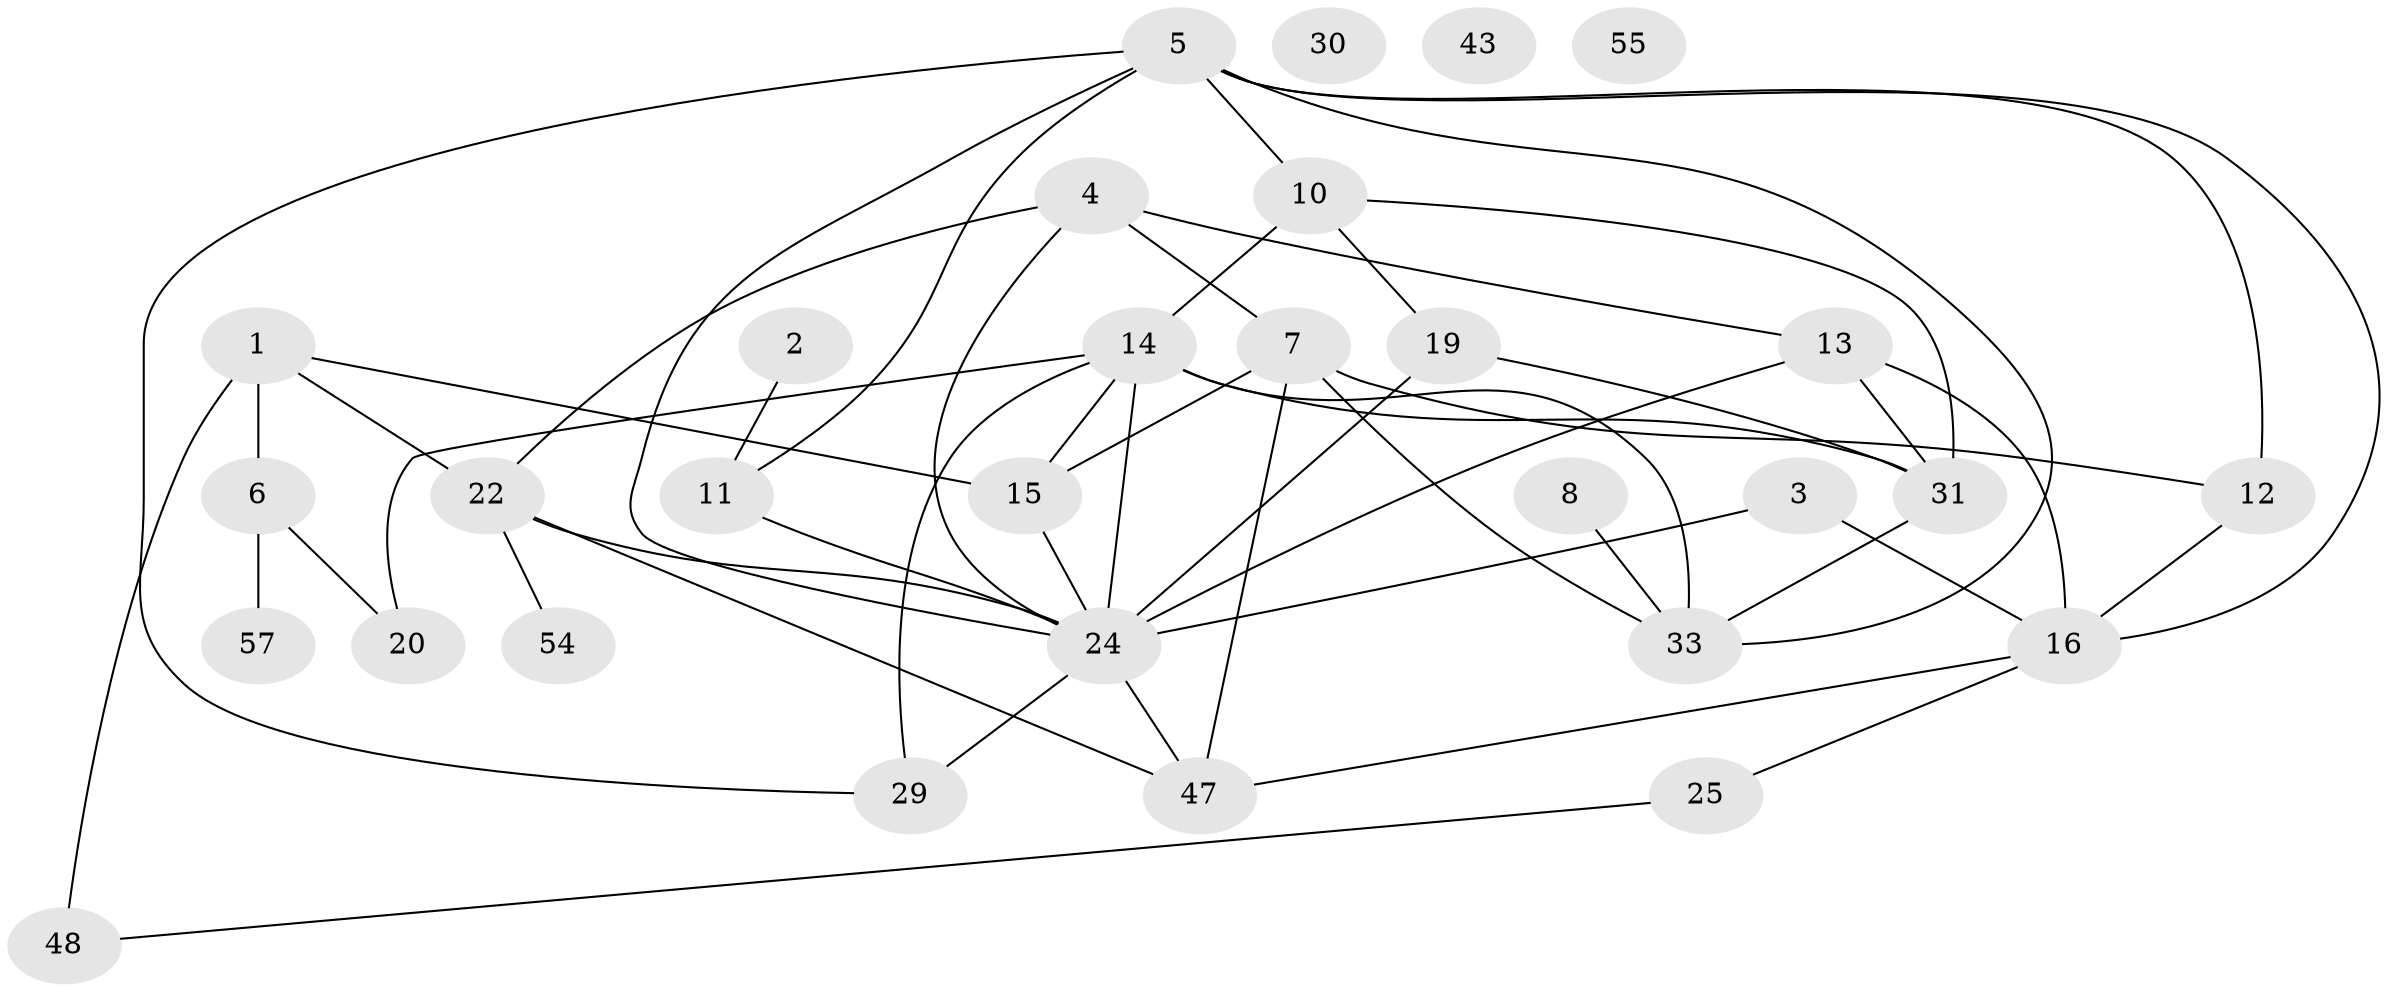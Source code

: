 // original degree distribution, {4: 0.18333333333333332, 2: 0.2, 3: 0.36666666666666664, 6: 0.06666666666666667, 1: 0.1, 5: 0.03333333333333333, 0: 0.05}
// Generated by graph-tools (version 1.1) at 2025/13/03/09/25 04:13:05]
// undirected, 30 vertices, 51 edges
graph export_dot {
graph [start="1"]
  node [color=gray90,style=filled];
  1 [super="+44+46"];
  2 [super="+58"];
  3 [super="+37"];
  4 [super="+28+35"];
  5 [super="+50+9+59+56"];
  6 [super="+18"];
  7 [super="+36+39"];
  8;
  10 [super="+52"];
  11;
  12;
  13 [super="+21"];
  14 [super="+42+17"];
  15 [super="+34+38"];
  16 [super="+26+41"];
  19;
  20;
  22 [super="+23"];
  24 [super="+49+27"];
  25;
  29;
  30;
  31;
  33 [super="+40"];
  43;
  47;
  48;
  54;
  55;
  57;
  1 -- 22;
  1 -- 48 [weight=2];
  1 -- 6;
  1 -- 15;
  2 -- 11;
  3 -- 24;
  3 -- 16;
  4 -- 13;
  4 -- 22;
  4 -- 7;
  4 -- 24;
  5 -- 33;
  5 -- 29;
  5 -- 12;
  5 -- 11;
  5 -- 16;
  5 -- 24 [weight=2];
  5 -- 10;
  6 -- 57;
  6 -- 20;
  7 -- 33;
  7 -- 12;
  7 -- 47;
  7 -- 15;
  8 -- 33;
  10 -- 19;
  10 -- 31;
  10 -- 14;
  11 -- 24 [weight=2];
  12 -- 16;
  13 -- 16 [weight=2];
  13 -- 31;
  13 -- 24;
  14 -- 20;
  14 -- 31;
  14 -- 29;
  14 -- 15;
  14 -- 24 [weight=2];
  14 -- 33;
  15 -- 24;
  16 -- 47;
  16 -- 25;
  19 -- 31;
  19 -- 24;
  22 -- 24;
  22 -- 54;
  22 -- 47;
  24 -- 47;
  24 -- 29;
  25 -- 48;
  31 -- 33;
}
